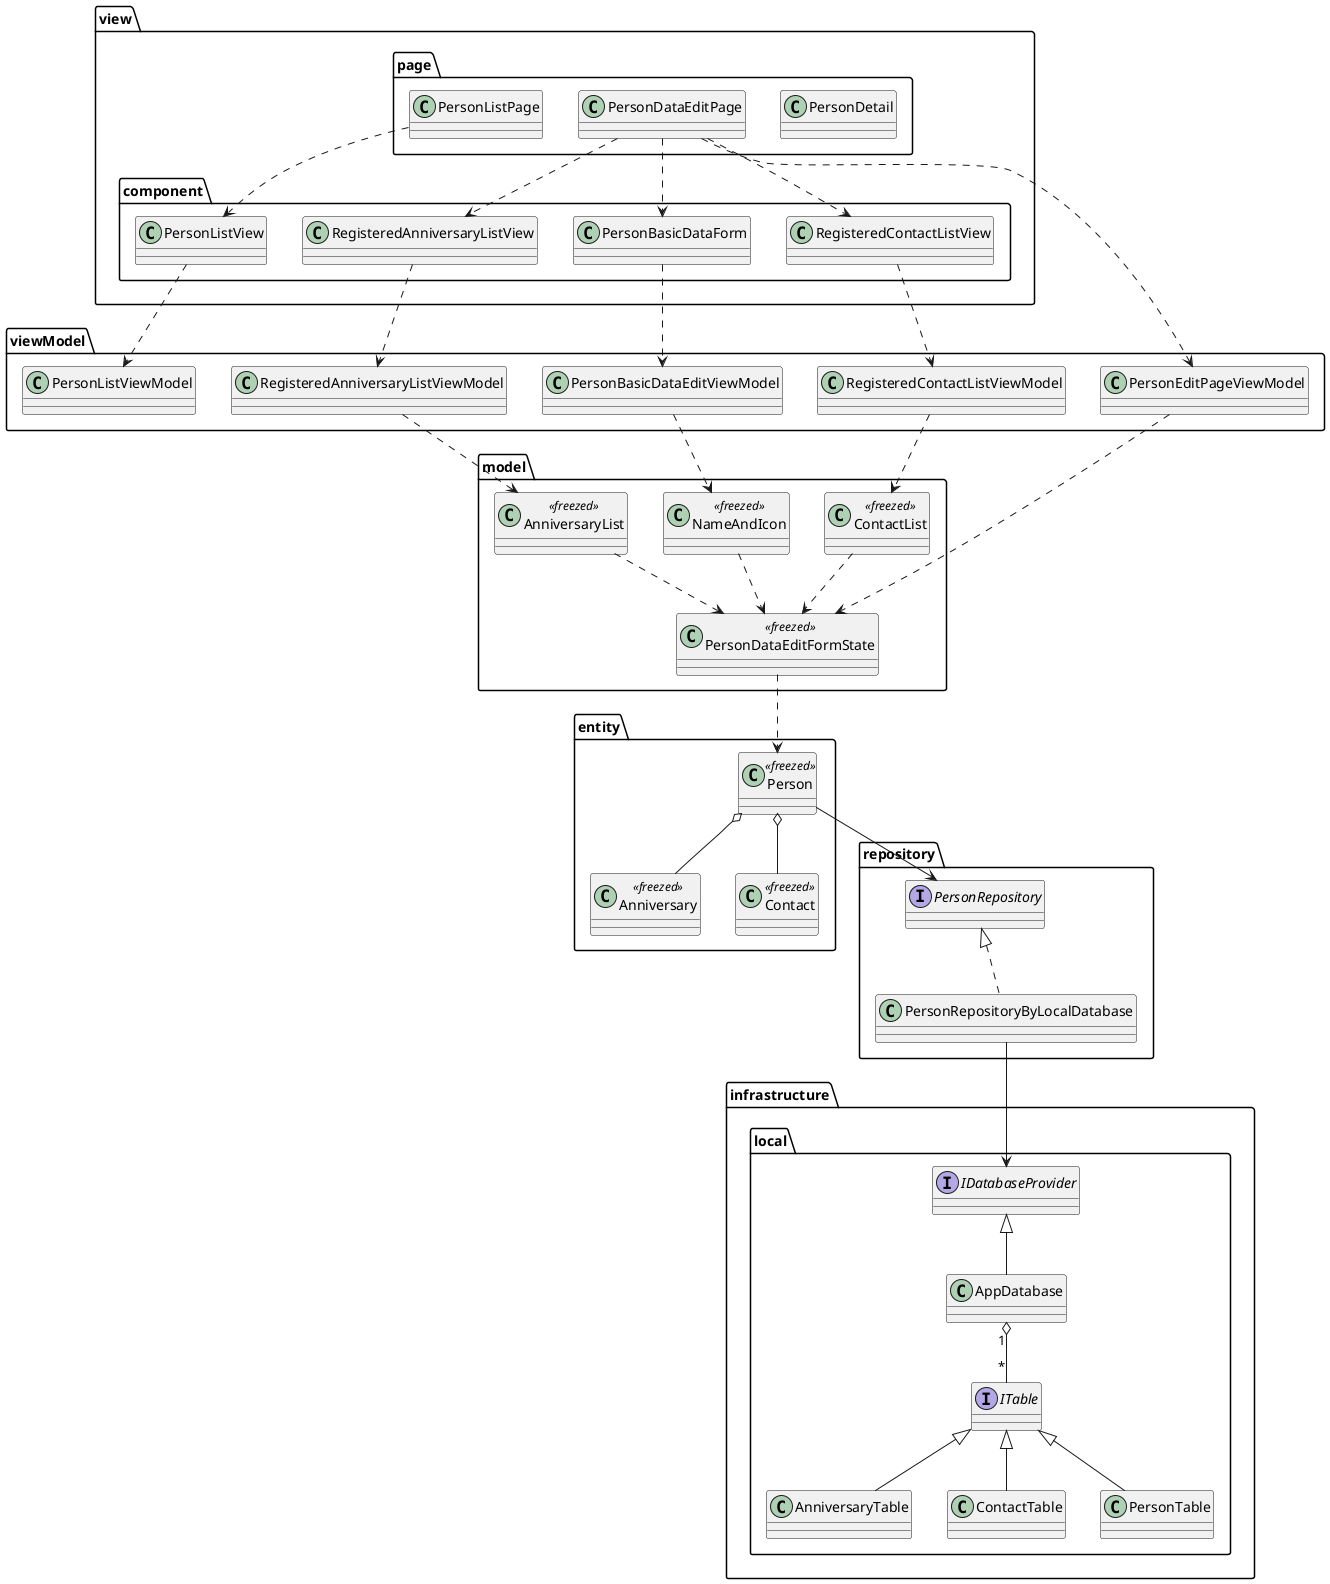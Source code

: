 @startuml

package view {
    package page {
        class PersonDetail
        class PersonDataEditPage
        class PersonListPage
    }

    package component {
        class PersonListView
        class PersonBasicDataForm
        class RegisteredAnniversaryListView
        class RegisteredContactListView
    }
}

package viewModel {
    class PersonListViewModel
    class PersonBasicDataEditViewModel
    class RegisteredAnniversaryListViewModel
    class RegisteredContactListViewModel
    class PersonEditPageViewModel
}

package model {
    class PersonDataEditFormState<<freezed>>
    class NameAndIcon<<freezed>>
    class AnniversaryList<<freezed>>
    class ContactList<<freezed>>
}


package repository {
    interface PersonRepository
    class PersonRepositoryByLocalDatabase
}

package entity {
    class Anniversary<<freezed>>
    class Contact<<freezed>>
    class Person<<freezed>>
}

package infrastructure {
    package local {
        class AnniversaryTable
        class AppDatabase
        class ContactTable
        class PersonTable
        interface IDatabaseProvider
        interface ITable
    }
}

PersonListView ..> PersonListViewModel

PersonListPage ..> PersonListView
PersonDataEditPage ..> PersonBasicDataForm
PersonDataEditPage ..> RegisteredAnniversaryListView
PersonDataEditPage ..> RegisteredContactListView

PersonDataEditPage ..> PersonEditPageViewModel
PersonBasicDataForm ..> PersonBasicDataEditViewModel
RegisteredAnniversaryListView ..> RegisteredAnniversaryListViewModel
RegisteredContactListView ..> RegisteredContactListViewModel

PersonEditPageViewModel ..> PersonDataEditFormState
PersonBasicDataEditViewModel ..> NameAndIcon
RegisteredAnniversaryListViewModel ..> AnniversaryList
RegisteredContactListViewModel ..> ContactList

NameAndIcon ..> PersonDataEditFormState
AnniversaryList ..> PersonDataEditFormState
ContactList ..> PersonDataEditFormState

PersonDataEditFormState ..> Person

Person o-- Anniversary
Person o-- Contact

Person --> PersonRepository

PersonRepository <|.. PersonRepositoryByLocalDatabase

PersonRepositoryByLocalDatabase --> IDatabaseProvider

ITable <|-- AnniversaryTable
ITable <|-- ContactTable
ITable <|-- PersonTable
AppDatabase "1" o-- "*" ITable
IDatabaseProvider <|-- AppDatabase

@enduml